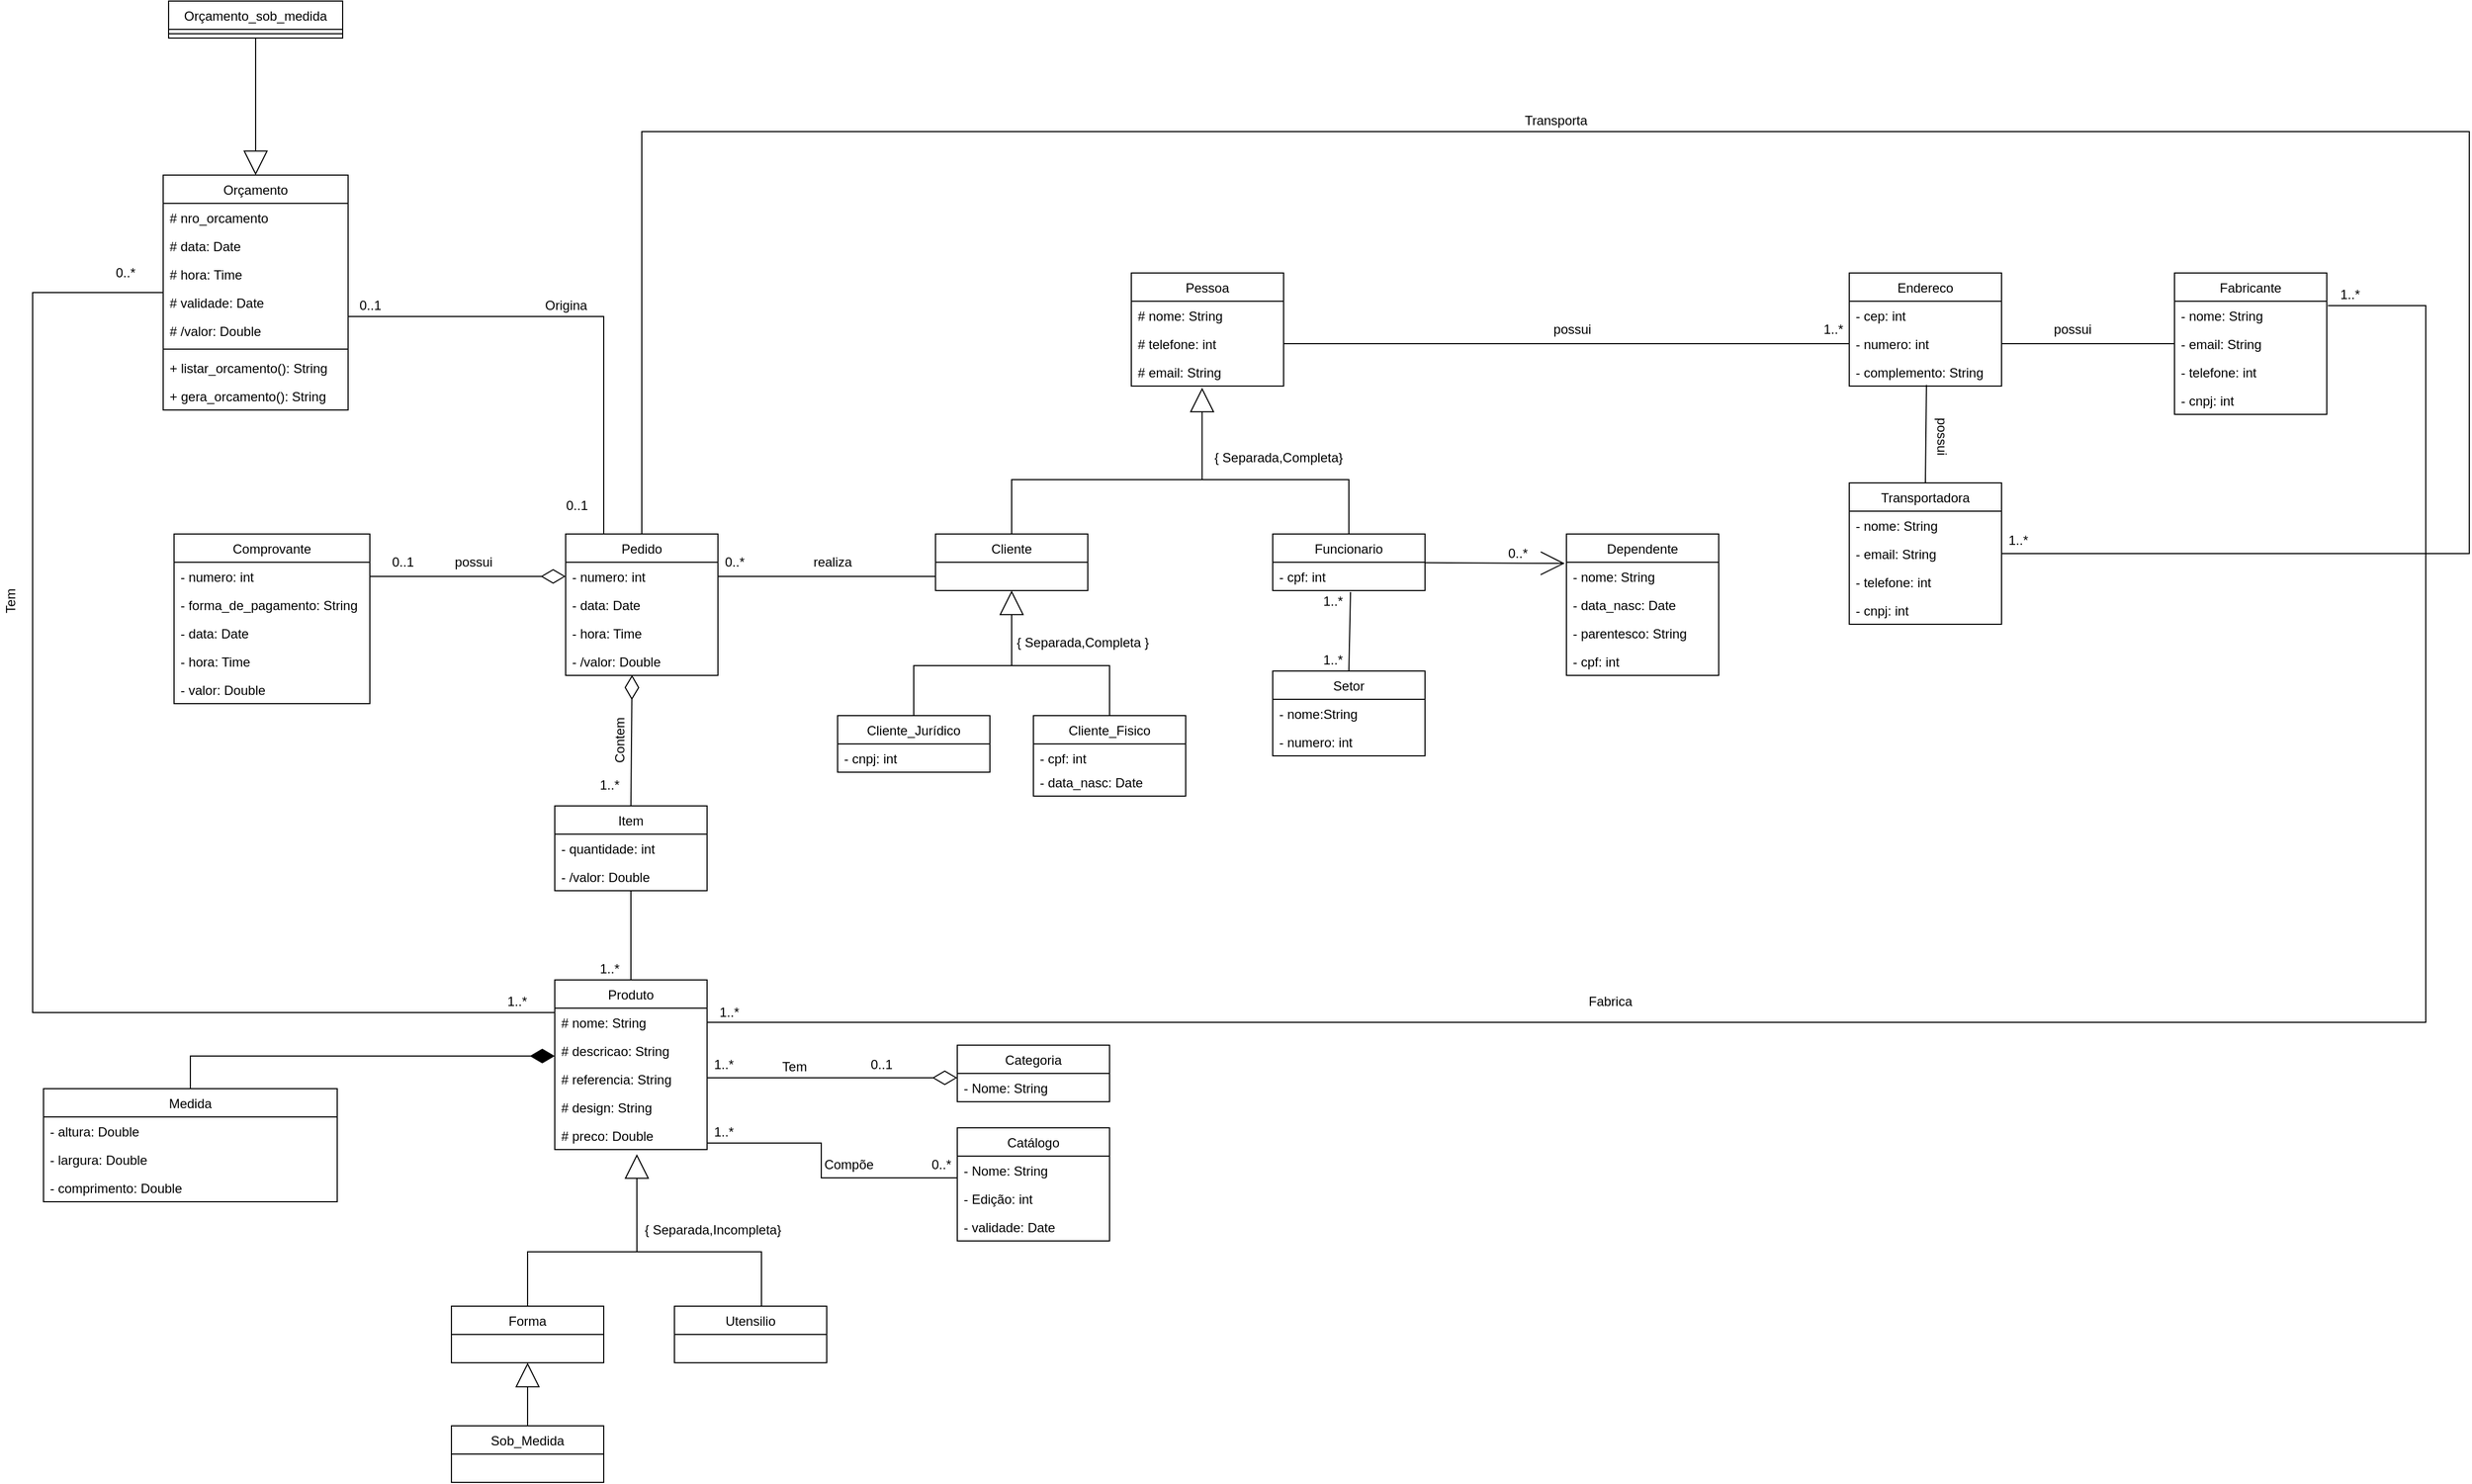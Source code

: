 <mxfile version="14.4.3" type="device"><diagram id="vjNdcDRrs8iUA92XwJxm" name="Page-1"><mxGraphModel dx="3591" dy="1659" grid="1" gridSize="10" guides="1" tooltips="1" connect="1" arrows="1" fold="1" page="1" pageScale="1" pageWidth="1169" pageHeight="827" math="0" shadow="0"><root><mxCell id="0"/><mxCell id="1" parent="0"/><mxCell id="HHTglmRW3sBnoEKuwmGA-5" value="Pessoa" style="swimlane;fontStyle=0;childLayout=stackLayout;horizontal=1;startSize=26;fillColor=none;horizontalStack=0;resizeParent=1;resizeParentMax=0;resizeLast=0;collapsible=1;marginBottom=0;" parent="1" vertex="1"><mxGeometry x="-270" y="200" width="140" height="104" as="geometry"/></mxCell><mxCell id="HHTglmRW3sBnoEKuwmGA-6" value="# nome: String" style="text;strokeColor=none;fillColor=none;align=left;verticalAlign=top;spacingLeft=4;spacingRight=4;overflow=hidden;rotatable=0;points=[[0,0.5],[1,0.5]];portConstraint=eastwest;" parent="HHTglmRW3sBnoEKuwmGA-5" vertex="1"><mxGeometry y="26" width="140" height="26" as="geometry"/></mxCell><mxCell id="HHTglmRW3sBnoEKuwmGA-44" value="# telefone: int" style="text;strokeColor=none;fillColor=none;align=left;verticalAlign=top;spacingLeft=4;spacingRight=4;overflow=hidden;rotatable=0;points=[[0,0.5],[1,0.5]];portConstraint=eastwest;" parent="HHTglmRW3sBnoEKuwmGA-5" vertex="1"><mxGeometry y="52" width="140" height="26" as="geometry"/></mxCell><mxCell id="HHTglmRW3sBnoEKuwmGA-60" value="# email: String" style="text;strokeColor=none;fillColor=none;align=left;verticalAlign=top;spacingLeft=4;spacingRight=4;overflow=hidden;rotatable=0;points=[[0,0.5],[1,0.5]];portConstraint=eastwest;" parent="HHTglmRW3sBnoEKuwmGA-5" vertex="1"><mxGeometry y="78" width="140" height="26" as="geometry"/></mxCell><mxCell id="HHTglmRW3sBnoEKuwmGA-109" style="edgeStyle=none;rounded=0;orthogonalLoop=1;jettySize=auto;html=1;exitX=0.5;exitY=0;exitDx=0;exitDy=0;entryX=0.507;entryY=0.962;entryDx=0;entryDy=0;entryPerimeter=0;endArrow=none;endFill=0;startArrow=none;startFill=0;" parent="1" source="HHTglmRW3sBnoEKuwmGA-9" target="HHTglmRW3sBnoEKuwmGA-102" edge="1"><mxGeometry relative="1" as="geometry"/></mxCell><mxCell id="HHTglmRW3sBnoEKuwmGA-9" value="Transportadora" style="swimlane;fontStyle=0;childLayout=stackLayout;horizontal=1;startSize=26;fillColor=none;horizontalStack=0;resizeParent=1;resizeParentMax=0;resizeLast=0;collapsible=1;marginBottom=0;" parent="1" vertex="1"><mxGeometry x="390" y="393" width="140" height="130" as="geometry"/></mxCell><mxCell id="HHTglmRW3sBnoEKuwmGA-10" value="- nome: String" style="text;strokeColor=none;fillColor=none;align=left;verticalAlign=top;spacingLeft=4;spacingRight=4;overflow=hidden;rotatable=0;points=[[0,0.5],[1,0.5]];portConstraint=eastwest;" parent="HHTglmRW3sBnoEKuwmGA-9" vertex="1"><mxGeometry y="26" width="140" height="26" as="geometry"/></mxCell><mxCell id="HHTglmRW3sBnoEKuwmGA-87" value="- email: String" style="text;strokeColor=none;fillColor=none;align=left;verticalAlign=top;spacingLeft=4;spacingRight=4;overflow=hidden;rotatable=0;points=[[0,0.5],[1,0.5]];portConstraint=eastwest;" parent="HHTglmRW3sBnoEKuwmGA-9" vertex="1"><mxGeometry y="52" width="140" height="26" as="geometry"/></mxCell><mxCell id="HHTglmRW3sBnoEKuwmGA-94" value="- telefone: int" style="text;strokeColor=none;fillColor=none;align=left;verticalAlign=top;spacingLeft=4;spacingRight=4;overflow=hidden;rotatable=0;points=[[0,0.5],[1,0.5]];portConstraint=eastwest;" parent="HHTglmRW3sBnoEKuwmGA-9" vertex="1"><mxGeometry y="78" width="140" height="26" as="geometry"/></mxCell><mxCell id="HHTglmRW3sBnoEKuwmGA-88" value="- cnpj: int" style="text;strokeColor=none;fillColor=none;align=left;verticalAlign=top;spacingLeft=4;spacingRight=4;overflow=hidden;rotatable=0;points=[[0,0.5],[1,0.5]];portConstraint=eastwest;" parent="HHTglmRW3sBnoEKuwmGA-9" vertex="1"><mxGeometry y="104" width="140" height="26" as="geometry"/></mxCell><mxCell id="HHTglmRW3sBnoEKuwmGA-48" value="Cliente_Fisico" style="swimlane;fontStyle=0;childLayout=stackLayout;horizontal=1;startSize=26;fillColor=none;horizontalStack=0;resizeParent=1;resizeParentMax=0;resizeLast=0;collapsible=1;marginBottom=0;" parent="1" vertex="1"><mxGeometry x="-360" y="607" width="140" height="74" as="geometry"/></mxCell><mxCell id="HHTglmRW3sBnoEKuwmGA-50" value="- cpf: int" style="text;strokeColor=none;fillColor=none;align=left;verticalAlign=top;spacingLeft=4;spacingRight=4;overflow=hidden;rotatable=0;points=[[0,0.5],[1,0.5]];portConstraint=eastwest;" parent="HHTglmRW3sBnoEKuwmGA-48" vertex="1"><mxGeometry y="26" width="140" height="22" as="geometry"/></mxCell><mxCell id="HHTglmRW3sBnoEKuwmGA-58" value="- data_nasc: Date" style="text;strokeColor=none;fillColor=none;align=left;verticalAlign=top;spacingLeft=4;spacingRight=4;overflow=hidden;rotatable=0;points=[[0,0.5],[1,0.5]];portConstraint=eastwest;" parent="HHTglmRW3sBnoEKuwmGA-48" vertex="1"><mxGeometry y="48" width="140" height="26" as="geometry"/></mxCell><mxCell id="HHTglmRW3sBnoEKuwmGA-118" style="edgeStyle=orthogonalEdgeStyle;rounded=0;orthogonalLoop=1;jettySize=auto;html=1;exitX=0.5;exitY=0;exitDx=0;exitDy=0;startArrow=none;startFill=0;startSize=20;endArrow=none;endFill=0;endSize=20;" parent="1" source="HHTglmRW3sBnoEKuwmGA-54" edge="1"><mxGeometry relative="1" as="geometry"><mxPoint x="-380" y="531" as="targetPoint"/><Array as="points"><mxPoint x="-470" y="561"/><mxPoint x="-380" y="561"/></Array></mxGeometry></mxCell><mxCell id="HHTglmRW3sBnoEKuwmGA-54" value="Cliente_Jurídico" style="swimlane;fontStyle=0;childLayout=stackLayout;horizontal=1;startSize=26;fillColor=none;horizontalStack=0;resizeParent=1;resizeParentMax=0;resizeLast=0;collapsible=1;marginBottom=0;" parent="1" vertex="1"><mxGeometry x="-540" y="607" width="140" height="52" as="geometry"/></mxCell><mxCell id="HHTglmRW3sBnoEKuwmGA-55" value="- cnpj: int" style="text;strokeColor=none;fillColor=none;align=left;verticalAlign=top;spacingLeft=4;spacingRight=4;overflow=hidden;rotatable=0;points=[[0,0.5],[1,0.5]];portConstraint=eastwest;" parent="HHTglmRW3sBnoEKuwmGA-54" vertex="1"><mxGeometry y="26" width="140" height="26" as="geometry"/></mxCell><mxCell id="HHTglmRW3sBnoEKuwmGA-112" style="edgeStyle=orthogonalEdgeStyle;rounded=0;orthogonalLoop=1;jettySize=auto;html=1;exitX=0.5;exitY=1;exitDx=0;exitDy=0;endArrow=none;endFill=0;startArrow=block;startFill=0;endSize=20;startSize=20;" parent="1" source="HHTglmRW3sBnoEKuwmGA-61" target="HHTglmRW3sBnoEKuwmGA-48" edge="1"><mxGeometry relative="1" as="geometry"><Array as="points"><mxPoint x="-380" y="561"/><mxPoint x="-290" y="561"/></Array></mxGeometry></mxCell><mxCell id="HHTglmRW3sBnoEKuwmGA-120" style="edgeStyle=orthogonalEdgeStyle;rounded=0;orthogonalLoop=1;jettySize=auto;html=1;exitX=0.5;exitY=0;exitDx=0;exitDy=0;startArrow=none;startFill=0;startSize=20;endArrow=none;endFill=0;endSize=20;" parent="1" source="HHTglmRW3sBnoEKuwmGA-61" edge="1"><mxGeometry relative="1" as="geometry"><mxPoint x="-100" y="390" as="targetPoint"/><Array as="points"><mxPoint x="-380" y="390"/></Array></mxGeometry></mxCell><mxCell id="HHTglmRW3sBnoEKuwmGA-61" value="Cliente" style="swimlane;fontStyle=0;childLayout=stackLayout;horizontal=1;startSize=26;fillColor=none;horizontalStack=0;resizeParent=1;resizeParentMax=0;resizeLast=0;collapsible=1;marginBottom=0;" parent="1" vertex="1"><mxGeometry x="-450" y="440" width="140" height="52" as="geometry"/></mxCell><mxCell id="HHTglmRW3sBnoEKuwmGA-115" style="edgeStyle=none;rounded=0;orthogonalLoop=1;jettySize=auto;html=1;exitX=0.5;exitY=0;exitDx=0;exitDy=0;entryX=0.511;entryY=1.051;entryDx=0;entryDy=0;entryPerimeter=0;endArrow=none;endFill=0;" parent="1" source="HHTglmRW3sBnoEKuwmGA-70" target="HHTglmRW3sBnoEKuwmGA-75" edge="1"><mxGeometry relative="1" as="geometry"/></mxCell><mxCell id="HHTglmRW3sBnoEKuwmGA-70" value="Setor" style="swimlane;fontStyle=0;childLayout=stackLayout;horizontal=1;startSize=26;fillColor=none;horizontalStack=0;resizeParent=1;resizeParentMax=0;resizeLast=0;collapsible=1;marginBottom=0;" parent="1" vertex="1"><mxGeometry x="-140" y="566" width="140" height="78" as="geometry"/></mxCell><mxCell id="HHTglmRW3sBnoEKuwmGA-71" value="- nome:String" style="text;strokeColor=none;fillColor=none;align=left;verticalAlign=top;spacingLeft=4;spacingRight=4;overflow=hidden;rotatable=0;points=[[0,0.5],[1,0.5]];portConstraint=eastwest;" parent="HHTglmRW3sBnoEKuwmGA-70" vertex="1"><mxGeometry y="26" width="140" height="26" as="geometry"/></mxCell><mxCell id="HHTglmRW3sBnoEKuwmGA-72" value="- numero: int" style="text;strokeColor=none;fillColor=none;align=left;verticalAlign=top;spacingLeft=4;spacingRight=4;overflow=hidden;rotatable=0;points=[[0,0.5],[1,0.5]];portConstraint=eastwest;" parent="HHTglmRW3sBnoEKuwmGA-70" vertex="1"><mxGeometry y="52" width="140" height="26" as="geometry"/></mxCell><mxCell id="HHTglmRW3sBnoEKuwmGA-116" style="edgeStyle=none;rounded=0;orthogonalLoop=1;jettySize=auto;html=1;entryX=-0.011;entryY=0.208;entryDx=0;entryDy=0;entryPerimeter=0;endArrow=open;endFill=0;endSize=20;" parent="1" source="HHTglmRW3sBnoEKuwmGA-74" target="HHTglmRW3sBnoEKuwmGA-77" edge="1"><mxGeometry relative="1" as="geometry"/></mxCell><mxCell id="HHTglmRW3sBnoEKuwmGA-119" style="edgeStyle=orthogonalEdgeStyle;rounded=0;orthogonalLoop=1;jettySize=auto;html=1;exitX=0.5;exitY=0;exitDx=0;exitDy=0;entryX=0.465;entryY=1.057;entryDx=0;entryDy=0;entryPerimeter=0;startArrow=none;startFill=0;startSize=20;endArrow=block;endFill=0;endSize=20;" parent="1" source="HHTglmRW3sBnoEKuwmGA-74" target="HHTglmRW3sBnoEKuwmGA-60" edge="1"><mxGeometry relative="1" as="geometry"><Array as="points"><mxPoint x="-70" y="390"/><mxPoint x="-205" y="390"/></Array></mxGeometry></mxCell><mxCell id="HHTglmRW3sBnoEKuwmGA-74" value="Funcionario" style="swimlane;fontStyle=0;childLayout=stackLayout;horizontal=1;startSize=26;fillColor=none;horizontalStack=0;resizeParent=1;resizeParentMax=0;resizeLast=0;collapsible=1;marginBottom=0;" parent="1" vertex="1"><mxGeometry x="-140" y="440" width="140" height="52" as="geometry"/></mxCell><mxCell id="HHTglmRW3sBnoEKuwmGA-75" value="- cpf: int" style="text;strokeColor=none;fillColor=none;align=left;verticalAlign=top;spacingLeft=4;spacingRight=4;overflow=hidden;rotatable=0;points=[[0,0.5],[1,0.5]];portConstraint=eastwest;" parent="HHTglmRW3sBnoEKuwmGA-74" vertex="1"><mxGeometry y="26" width="140" height="26" as="geometry"/></mxCell><mxCell id="HHTglmRW3sBnoEKuwmGA-77" value="Dependente" style="swimlane;fontStyle=0;childLayout=stackLayout;horizontal=1;startSize=26;fillColor=none;horizontalStack=0;resizeParent=1;resizeParentMax=0;resizeLast=0;collapsible=1;marginBottom=0;" parent="1" vertex="1"><mxGeometry x="130" y="440" width="140" height="130" as="geometry"/></mxCell><mxCell id="HHTglmRW3sBnoEKuwmGA-78" value="- nome: String" style="text;strokeColor=none;fillColor=none;align=left;verticalAlign=top;spacingLeft=4;spacingRight=4;overflow=hidden;rotatable=0;points=[[0,0.5],[1,0.5]];portConstraint=eastwest;" parent="HHTglmRW3sBnoEKuwmGA-77" vertex="1"><mxGeometry y="26" width="140" height="26" as="geometry"/></mxCell><mxCell id="HHTglmRW3sBnoEKuwmGA-81" value="- data_nasc: Date" style="text;strokeColor=none;fillColor=none;align=left;verticalAlign=top;spacingLeft=4;spacingRight=4;overflow=hidden;rotatable=0;points=[[0,0.5],[1,0.5]];portConstraint=eastwest;" parent="HHTglmRW3sBnoEKuwmGA-77" vertex="1"><mxGeometry y="52" width="140" height="26" as="geometry"/></mxCell><mxCell id="HHTglmRW3sBnoEKuwmGA-82" value="- parentesco: String" style="text;strokeColor=none;fillColor=none;align=left;verticalAlign=top;spacingLeft=4;spacingRight=4;overflow=hidden;rotatable=0;points=[[0,0.5],[1,0.5]];portConstraint=eastwest;" parent="HHTglmRW3sBnoEKuwmGA-77" vertex="1"><mxGeometry y="78" width="140" height="26" as="geometry"/></mxCell><mxCell id="HHTglmRW3sBnoEKuwmGA-79" value="- cpf: int" style="text;strokeColor=none;fillColor=none;align=left;verticalAlign=top;spacingLeft=4;spacingRight=4;overflow=hidden;rotatable=0;points=[[0,0.5],[1,0.5]];portConstraint=eastwest;" parent="HHTglmRW3sBnoEKuwmGA-77" vertex="1"><mxGeometry y="104" width="140" height="26" as="geometry"/></mxCell><mxCell id="HHTglmRW3sBnoEKuwmGA-89" value="Fabricante" style="swimlane;fontStyle=0;childLayout=stackLayout;horizontal=1;startSize=26;fillColor=none;horizontalStack=0;resizeParent=1;resizeParentMax=0;resizeLast=0;collapsible=1;marginBottom=0;" parent="1" vertex="1"><mxGeometry x="689" y="200" width="140" height="130" as="geometry"/></mxCell><mxCell id="HHTglmRW3sBnoEKuwmGA-90" value="- nome: String" style="text;strokeColor=none;fillColor=none;align=left;verticalAlign=top;spacingLeft=4;spacingRight=4;overflow=hidden;rotatable=0;points=[[0,0.5],[1,0.5]];portConstraint=eastwest;" parent="HHTglmRW3sBnoEKuwmGA-89" vertex="1"><mxGeometry y="26" width="140" height="26" as="geometry"/></mxCell><mxCell id="HHTglmRW3sBnoEKuwmGA-92" value="- email: String" style="text;strokeColor=none;fillColor=none;align=left;verticalAlign=top;spacingLeft=4;spacingRight=4;overflow=hidden;rotatable=0;points=[[0,0.5],[1,0.5]];portConstraint=eastwest;" parent="HHTglmRW3sBnoEKuwmGA-89" vertex="1"><mxGeometry y="52" width="140" height="26" as="geometry"/></mxCell><mxCell id="HHTglmRW3sBnoEKuwmGA-93" value="- telefone: int" style="text;strokeColor=none;fillColor=none;align=left;verticalAlign=top;spacingLeft=4;spacingRight=4;overflow=hidden;rotatable=0;points=[[0,0.5],[1,0.5]];portConstraint=eastwest;" parent="HHTglmRW3sBnoEKuwmGA-89" vertex="1"><mxGeometry y="78" width="140" height="26" as="geometry"/></mxCell><mxCell id="HHTglmRW3sBnoEKuwmGA-95" value="- cnpj: int" style="text;strokeColor=none;fillColor=none;align=left;verticalAlign=top;spacingLeft=4;spacingRight=4;overflow=hidden;rotatable=0;points=[[0,0.5],[1,0.5]];portConstraint=eastwest;" parent="HHTglmRW3sBnoEKuwmGA-89" vertex="1"><mxGeometry y="104" width="140" height="26" as="geometry"/></mxCell><mxCell id="HHTglmRW3sBnoEKuwmGA-96" value="Endereco" style="swimlane;fontStyle=0;childLayout=stackLayout;horizontal=1;startSize=26;fillColor=none;horizontalStack=0;resizeParent=1;resizeParentMax=0;resizeLast=0;collapsible=1;marginBottom=0;" parent="1" vertex="1"><mxGeometry x="390" y="200" width="140" height="104" as="geometry"/></mxCell><mxCell id="HHTglmRW3sBnoEKuwmGA-103" value="- cep: int" style="text;strokeColor=none;fillColor=none;align=left;verticalAlign=top;spacingLeft=4;spacingRight=4;overflow=hidden;rotatable=0;points=[[0,0.5],[1,0.5]];portConstraint=eastwest;" parent="HHTglmRW3sBnoEKuwmGA-96" vertex="1"><mxGeometry y="26" width="140" height="26" as="geometry"/></mxCell><mxCell id="HHTglmRW3sBnoEKuwmGA-100" value="- numero: int" style="text;strokeColor=none;fillColor=none;align=left;verticalAlign=top;spacingLeft=4;spacingRight=4;overflow=hidden;rotatable=0;points=[[0,0.5],[1,0.5]];portConstraint=eastwest;" parent="HHTglmRW3sBnoEKuwmGA-96" vertex="1"><mxGeometry y="52" width="140" height="26" as="geometry"/></mxCell><mxCell id="HHTglmRW3sBnoEKuwmGA-102" value="- complemento: String" style="text;strokeColor=none;fillColor=none;align=left;verticalAlign=top;spacingLeft=4;spacingRight=4;overflow=hidden;rotatable=0;points=[[0,0.5],[1,0.5]];portConstraint=eastwest;" parent="HHTglmRW3sBnoEKuwmGA-96" vertex="1"><mxGeometry y="78" width="140" height="26" as="geometry"/></mxCell><mxCell id="HHTglmRW3sBnoEKuwmGA-104" style="rounded=0;orthogonalLoop=1;jettySize=auto;html=1;exitX=1;exitY=0.5;exitDx=0;exitDy=0;entryX=0;entryY=0.5;entryDx=0;entryDy=0;endArrow=none;endFill=0;startSize=8;endSize=8;" parent="1" source="HHTglmRW3sBnoEKuwmGA-44" target="HHTglmRW3sBnoEKuwmGA-100" edge="1"><mxGeometry relative="1" as="geometry"/></mxCell><mxCell id="HHTglmRW3sBnoEKuwmGA-108" style="edgeStyle=none;rounded=0;orthogonalLoop=1;jettySize=auto;html=1;exitX=1;exitY=0.5;exitDx=0;exitDy=0;entryX=0;entryY=0.5;entryDx=0;entryDy=0;endArrow=none;endFill=0;startArrow=none;startFill=0;" parent="1" source="HHTglmRW3sBnoEKuwmGA-100" target="HHTglmRW3sBnoEKuwmGA-92" edge="1"><mxGeometry relative="1" as="geometry"/></mxCell><mxCell id="HHTglmRW3sBnoEKuwmGA-133" style="edgeStyle=none;rounded=0;orthogonalLoop=1;jettySize=auto;html=1;exitX=0.5;exitY=0;exitDx=0;exitDy=0;entryX=0.436;entryY=0.987;entryDx=0;entryDy=0;entryPerimeter=0;startArrow=none;startFill=0;startSize=20;endArrow=diamondThin;endFill=0;endSize=20;" parent="1" source="HHTglmRW3sBnoEKuwmGA-134" target="HHTglmRW3sBnoEKuwmGA-130" edge="1"><mxGeometry relative="1" as="geometry"/></mxCell><mxCell id="HHTglmRW3sBnoEKuwmGA-137" style="edgeStyle=none;rounded=0;orthogonalLoop=1;jettySize=auto;html=1;exitX=0.5;exitY=0;exitDx=0;exitDy=0;startArrow=none;startFill=0;startSize=20;endArrow=none;endFill=0;endSize=20;" parent="1" source="HHTglmRW3sBnoEKuwmGA-121" target="HHTglmRW3sBnoEKuwmGA-134" edge="1"><mxGeometry relative="1" as="geometry"><mxPoint x="-729.02" y="751.146" as="targetPoint"/></mxGeometry></mxCell><mxCell id="10It3-7q_5KcNdwSIjPK-23" style="edgeStyle=orthogonalEdgeStyle;rounded=0;orthogonalLoop=1;jettySize=auto;html=1;startSize=20;endArrow=diamondThin;endFill=0;endSize=20;" edge="1" parent="1" source="HHTglmRW3sBnoEKuwmGA-121" target="10It3-7q_5KcNdwSIjPK-18"><mxGeometry relative="1" as="geometry"><Array as="points"><mxPoint x="-590" y="940"/><mxPoint x="-590" y="940"/></Array></mxGeometry></mxCell><mxCell id="10It3-7q_5KcNdwSIjPK-26" style="edgeStyle=orthogonalEdgeStyle;rounded=0;orthogonalLoop=1;jettySize=auto;html=1;startSize=20;endArrow=none;endFill=0;endSize=20;" edge="1" parent="1" source="HHTglmRW3sBnoEKuwmGA-121" target="10It3-7q_5KcNdwSIjPK-24"><mxGeometry relative="1" as="geometry"><Array as="points"><mxPoint x="-555" y="1000"/><mxPoint x="-555" y="1032"/></Array></mxGeometry></mxCell><mxCell id="HHTglmRW3sBnoEKuwmGA-121" value="Produto" style="swimlane;fontStyle=0;childLayout=stackLayout;horizontal=1;startSize=26;fillColor=none;horizontalStack=0;resizeParent=1;resizeParentMax=0;resizeLast=0;collapsible=1;marginBottom=0;" parent="1" vertex="1"><mxGeometry x="-800" y="850" width="140" height="156" as="geometry"/></mxCell><mxCell id="HHTglmRW3sBnoEKuwmGA-165" value="# nome: String" style="text;strokeColor=none;fillColor=none;align=left;verticalAlign=top;spacingLeft=4;spacingRight=4;overflow=hidden;rotatable=0;points=[[0,0.5],[1,0.5]];portConstraint=eastwest;" parent="HHTglmRW3sBnoEKuwmGA-121" vertex="1"><mxGeometry y="26" width="140" height="26" as="geometry"/></mxCell><mxCell id="HHTglmRW3sBnoEKuwmGA-122" value="# descricao: String" style="text;strokeColor=none;fillColor=none;align=left;verticalAlign=top;spacingLeft=4;spacingRight=4;overflow=hidden;rotatable=0;points=[[0,0.5],[1,0.5]];portConstraint=eastwest;" parent="HHTglmRW3sBnoEKuwmGA-121" vertex="1"><mxGeometry y="52" width="140" height="26" as="geometry"/></mxCell><mxCell id="HHTglmRW3sBnoEKuwmGA-123" value="# referencia: String" style="text;strokeColor=none;fillColor=none;align=left;verticalAlign=top;spacingLeft=4;spacingRight=4;overflow=hidden;rotatable=0;points=[[0,0.5],[1,0.5]];portConstraint=eastwest;" parent="HHTglmRW3sBnoEKuwmGA-121" vertex="1"><mxGeometry y="78" width="140" height="26" as="geometry"/></mxCell><mxCell id="HHTglmRW3sBnoEKuwmGA-124" value="# design: String" style="text;strokeColor=none;fillColor=none;align=left;verticalAlign=top;spacingLeft=4;spacingRight=4;overflow=hidden;rotatable=0;points=[[0,0.5],[1,0.5]];portConstraint=eastwest;" parent="HHTglmRW3sBnoEKuwmGA-121" vertex="1"><mxGeometry y="104" width="140" height="26" as="geometry"/></mxCell><mxCell id="HHTglmRW3sBnoEKuwmGA-125" value="# preco: Double" style="text;strokeColor=none;fillColor=none;align=left;verticalAlign=top;spacingLeft=4;spacingRight=4;overflow=hidden;rotatable=0;points=[[0,0.5],[1,0.5]];portConstraint=eastwest;" parent="HHTglmRW3sBnoEKuwmGA-121" vertex="1"><mxGeometry y="130" width="140" height="26" as="geometry"/></mxCell><mxCell id="HHTglmRW3sBnoEKuwmGA-132" style="rounded=0;orthogonalLoop=1;jettySize=auto;html=1;exitX=1;exitY=0.5;exitDx=0;exitDy=0;entryX=0;entryY=0.75;entryDx=0;entryDy=0;startArrow=none;startFill=0;startSize=8;endArrow=none;endFill=0;endSize=8;" parent="1" source="HHTglmRW3sBnoEKuwmGA-127" target="HHTglmRW3sBnoEKuwmGA-61" edge="1"><mxGeometry relative="1" as="geometry"/></mxCell><mxCell id="HHTglmRW3sBnoEKuwmGA-178" style="edgeStyle=orthogonalEdgeStyle;rounded=0;orthogonalLoop=1;jettySize=auto;html=1;exitX=0.5;exitY=0;exitDx=0;exitDy=0;startArrow=none;startFill=0;startSize=8;endArrow=none;endFill=0;endSize=8;" parent="1" source="HHTglmRW3sBnoEKuwmGA-126" target="HHTglmRW3sBnoEKuwmGA-9" edge="1"><mxGeometry relative="1" as="geometry"><mxPoint x="50" as="targetPoint"/><Array as="points"><mxPoint x="-720" y="70"/><mxPoint x="960" y="70"/><mxPoint x="960" y="458"/></Array></mxGeometry></mxCell><mxCell id="HHTglmRW3sBnoEKuwmGA-126" value="Pedido" style="swimlane;fontStyle=0;childLayout=stackLayout;horizontal=1;startSize=26;fillColor=none;horizontalStack=0;resizeParent=1;resizeParentMax=0;resizeLast=0;collapsible=1;marginBottom=0;" parent="1" vertex="1"><mxGeometry x="-790" y="440" width="140" height="130" as="geometry"/></mxCell><mxCell id="HHTglmRW3sBnoEKuwmGA-127" value="- numero: int" style="text;strokeColor=none;fillColor=none;align=left;verticalAlign=top;spacingLeft=4;spacingRight=4;overflow=hidden;rotatable=0;points=[[0,0.5],[1,0.5]];portConstraint=eastwest;" parent="HHTglmRW3sBnoEKuwmGA-126" vertex="1"><mxGeometry y="26" width="140" height="26" as="geometry"/></mxCell><mxCell id="HHTglmRW3sBnoEKuwmGA-128" value="- data: Date" style="text;strokeColor=none;fillColor=none;align=left;verticalAlign=top;spacingLeft=4;spacingRight=4;overflow=hidden;rotatable=0;points=[[0,0.5],[1,0.5]];portConstraint=eastwest;" parent="HHTglmRW3sBnoEKuwmGA-126" vertex="1"><mxGeometry y="52" width="140" height="26" as="geometry"/></mxCell><mxCell id="HHTglmRW3sBnoEKuwmGA-129" value="- hora: Time" style="text;strokeColor=none;fillColor=none;align=left;verticalAlign=top;spacingLeft=4;spacingRight=4;overflow=hidden;rotatable=0;points=[[0,0.5],[1,0.5]];portConstraint=eastwest;" parent="HHTglmRW3sBnoEKuwmGA-126" vertex="1"><mxGeometry y="78" width="140" height="26" as="geometry"/></mxCell><mxCell id="HHTglmRW3sBnoEKuwmGA-130" value="- /valor: Double" style="text;strokeColor=none;fillColor=none;align=left;verticalAlign=top;spacingLeft=4;spacingRight=4;overflow=hidden;rotatable=0;points=[[0,0.5],[1,0.5]];portConstraint=eastwest;" parent="HHTglmRW3sBnoEKuwmGA-126" vertex="1"><mxGeometry y="104" width="140" height="26" as="geometry"/></mxCell><mxCell id="HHTglmRW3sBnoEKuwmGA-134" value="Item" style="swimlane;fontStyle=0;childLayout=stackLayout;horizontal=1;startSize=26;fillColor=none;horizontalStack=0;resizeParent=1;resizeParentMax=0;resizeLast=0;collapsible=1;marginBottom=0;" parent="1" vertex="1"><mxGeometry x="-800" y="690" width="140" height="78" as="geometry"/></mxCell><mxCell id="HHTglmRW3sBnoEKuwmGA-138" value="- quantidade: int" style="text;strokeColor=none;fillColor=none;align=left;verticalAlign=top;spacingLeft=4;spacingRight=4;overflow=hidden;rotatable=0;points=[[0,0.5],[1,0.5]];portConstraint=eastwest;" parent="HHTglmRW3sBnoEKuwmGA-134" vertex="1"><mxGeometry y="26" width="140" height="26" as="geometry"/></mxCell><mxCell id="HHTglmRW3sBnoEKuwmGA-135" value="- /valor: Double" style="text;strokeColor=none;fillColor=none;align=left;verticalAlign=top;spacingLeft=4;spacingRight=4;overflow=hidden;rotatable=0;points=[[0,0.5],[1,0.5]];portConstraint=eastwest;" parent="HHTglmRW3sBnoEKuwmGA-134" vertex="1"><mxGeometry y="52" width="140" height="26" as="geometry"/></mxCell><mxCell id="HHTglmRW3sBnoEKuwmGA-140" value="Sob_Medida" style="swimlane;fontStyle=0;childLayout=stackLayout;horizontal=1;startSize=26;fillColor=none;horizontalStack=0;resizeParent=1;resizeParentMax=0;resizeLast=0;collapsible=1;marginBottom=0;" parent="1" vertex="1"><mxGeometry x="-895" y="1260" width="140" height="52" as="geometry"/></mxCell><mxCell id="HHTglmRW3sBnoEKuwmGA-168" style="edgeStyle=orthogonalEdgeStyle;rounded=0;orthogonalLoop=1;jettySize=auto;html=1;exitX=0.5;exitY=1;exitDx=0;exitDy=0;entryX=0.5;entryY=0;entryDx=0;entryDy=0;startArrow=block;startFill=0;startSize=20;endArrow=none;endFill=0;endSize=20;" parent="1" source="HHTglmRW3sBnoEKuwmGA-145" target="HHTglmRW3sBnoEKuwmGA-140" edge="1"><mxGeometry relative="1" as="geometry"/></mxCell><mxCell id="SKpn5kR-cwuzyfjxGXdy-1" style="edgeStyle=orthogonalEdgeStyle;rounded=0;orthogonalLoop=1;jettySize=auto;html=1;startArrow=none;startFill=0;endArrow=none;endFill=0;" parent="1" source="HHTglmRW3sBnoEKuwmGA-145" edge="1"><mxGeometry relative="1" as="geometry"><mxPoint x="-680" y="1100" as="targetPoint"/><Array as="points"><mxPoint x="-825" y="1100"/><mxPoint x="-720" y="1100"/></Array></mxGeometry></mxCell><mxCell id="HHTglmRW3sBnoEKuwmGA-145" value="Forma" style="swimlane;fontStyle=0;childLayout=stackLayout;horizontal=1;startSize=26;fillColor=none;horizontalStack=0;resizeParent=1;resizeParentMax=0;resizeLast=0;collapsible=1;marginBottom=0;" parent="1" vertex="1"><mxGeometry x="-895" y="1150" width="140" height="52" as="geometry"/></mxCell><mxCell id="HHTglmRW3sBnoEKuwmGA-155" style="edgeStyle=orthogonalEdgeStyle;rounded=0;orthogonalLoop=1;jettySize=auto;html=1;exitX=0.5;exitY=0;exitDx=0;exitDy=0;entryX=0.539;entryY=1.165;entryDx=0;entryDy=0;entryPerimeter=0;startArrow=none;startFill=0;startSize=20;endArrow=block;endFill=0;endSize=20;" parent="1" source="HHTglmRW3sBnoEKuwmGA-150" target="HHTglmRW3sBnoEKuwmGA-125" edge="1"><mxGeometry relative="1" as="geometry"><Array as="points"><mxPoint x="-610" y="1150"/><mxPoint x="-610" y="1100"/><mxPoint x="-724" y="1100"/></Array></mxGeometry></mxCell><mxCell id="HHTglmRW3sBnoEKuwmGA-150" value="Utensilio" style="swimlane;fontStyle=0;childLayout=stackLayout;horizontal=1;startSize=26;fillColor=none;horizontalStack=0;resizeParent=1;resizeParentMax=0;resizeLast=0;collapsible=1;marginBottom=0;" parent="1" vertex="1"><mxGeometry x="-690" y="1150" width="140" height="52" as="geometry"/></mxCell><mxCell id="HHTglmRW3sBnoEKuwmGA-169" value="Comprovante" style="swimlane;fontStyle=0;childLayout=stackLayout;horizontal=1;startSize=26;fillColor=none;horizontalStack=0;resizeParent=1;resizeParentMax=0;resizeLast=0;collapsible=1;marginBottom=0;" parent="1" vertex="1"><mxGeometry x="-1150" y="440" width="180" height="156" as="geometry"/></mxCell><mxCell id="HHTglmRW3sBnoEKuwmGA-174" value="- numero: int" style="text;strokeColor=none;fillColor=none;align=left;verticalAlign=top;spacingLeft=4;spacingRight=4;overflow=hidden;rotatable=0;points=[[0,0.5],[1,0.5]];portConstraint=eastwest;" parent="HHTglmRW3sBnoEKuwmGA-169" vertex="1"><mxGeometry y="26" width="180" height="26" as="geometry"/></mxCell><mxCell id="HHTglmRW3sBnoEKuwmGA-170" value="- forma_de_pagamento: String" style="text;strokeColor=none;fillColor=none;align=left;verticalAlign=top;spacingLeft=4;spacingRight=4;overflow=hidden;rotatable=0;points=[[0,0.5],[1,0.5]];portConstraint=eastwest;" parent="HHTglmRW3sBnoEKuwmGA-169" vertex="1"><mxGeometry y="52" width="180" height="26" as="geometry"/></mxCell><mxCell id="HHTglmRW3sBnoEKuwmGA-171" value="- data: Date" style="text;strokeColor=none;fillColor=none;align=left;verticalAlign=top;spacingLeft=4;spacingRight=4;overflow=hidden;rotatable=0;points=[[0,0.5],[1,0.5]];portConstraint=eastwest;" parent="HHTglmRW3sBnoEKuwmGA-169" vertex="1"><mxGeometry y="78" width="180" height="26" as="geometry"/></mxCell><mxCell id="HHTglmRW3sBnoEKuwmGA-172" value="- hora: Time" style="text;strokeColor=none;fillColor=none;align=left;verticalAlign=top;spacingLeft=4;spacingRight=4;overflow=hidden;rotatable=0;points=[[0,0.5],[1,0.5]];portConstraint=eastwest;" parent="HHTglmRW3sBnoEKuwmGA-169" vertex="1"><mxGeometry y="104" width="180" height="26" as="geometry"/></mxCell><mxCell id="HHTglmRW3sBnoEKuwmGA-173" value="- valor: Double" style="text;strokeColor=none;fillColor=none;align=left;verticalAlign=top;spacingLeft=4;spacingRight=4;overflow=hidden;rotatable=0;points=[[0,0.5],[1,0.5]];portConstraint=eastwest;" parent="HHTglmRW3sBnoEKuwmGA-169" vertex="1"><mxGeometry y="130" width="180" height="26" as="geometry"/></mxCell><mxCell id="HHTglmRW3sBnoEKuwmGA-175" style="edgeStyle=orthogonalEdgeStyle;rounded=0;orthogonalLoop=1;jettySize=auto;html=1;exitX=0;exitY=0.5;exitDx=0;exitDy=0;entryX=1;entryY=0.5;entryDx=0;entryDy=0;startArrow=diamondThin;startFill=0;startSize=20;endArrow=none;endFill=0;endSize=20;" parent="1" source="HHTglmRW3sBnoEKuwmGA-127" target="HHTglmRW3sBnoEKuwmGA-174" edge="1"><mxGeometry relative="1" as="geometry"/></mxCell><mxCell id="HHTglmRW3sBnoEKuwmGA-180" style="edgeStyle=orthogonalEdgeStyle;rounded=0;orthogonalLoop=1;jettySize=auto;html=1;exitX=1;exitY=0.5;exitDx=0;exitDy=0;startArrow=none;startFill=0;startSize=8;endArrow=none;endFill=0;endSize=8;" parent="1" source="HHTglmRW3sBnoEKuwmGA-165" edge="1"><mxGeometry relative="1" as="geometry"><mxPoint x="830" y="230" as="targetPoint"/><Array as="points"><mxPoint x="920" y="889"/><mxPoint x="920" y="230"/></Array></mxGeometry></mxCell><mxCell id="HHTglmRW3sBnoEKuwmGA-181" value="1..*" style="text;html=1;align=center;verticalAlign=middle;resizable=0;points=[];autosize=1;" parent="1" vertex="1"><mxGeometry x="360" y="242" width="30" height="20" as="geometry"/></mxCell><mxCell id="HHTglmRW3sBnoEKuwmGA-184" value="0..*" style="text;html=1;align=center;verticalAlign=middle;resizable=0;points=[];autosize=1;" parent="1" vertex="1"><mxGeometry x="70" y="448" width="30" height="20" as="geometry"/></mxCell><mxCell id="HHTglmRW3sBnoEKuwmGA-186" value="1..*" style="text;html=1;align=center;verticalAlign=middle;resizable=0;points=[];autosize=1;" parent="1" vertex="1"><mxGeometry x="-100" y="546" width="30" height="20" as="geometry"/></mxCell><mxCell id="HHTglmRW3sBnoEKuwmGA-187" value="1..*" style="text;html=1;align=center;verticalAlign=middle;resizable=0;points=[];autosize=1;" parent="1" vertex="1"><mxGeometry x="-100" y="492" width="30" height="20" as="geometry"/></mxCell><mxCell id="HHTglmRW3sBnoEKuwmGA-188" value="0..*" style="text;html=1;align=center;verticalAlign=middle;resizable=0;points=[];autosize=1;" parent="1" vertex="1"><mxGeometry x="-650" y="456" width="30" height="20" as="geometry"/></mxCell><mxCell id="HHTglmRW3sBnoEKuwmGA-190" value="0..1" style="text;html=1;align=center;verticalAlign=middle;resizable=0;points=[];autosize=1;" parent="1" vertex="1"><mxGeometry x="-960" y="456" width="40" height="20" as="geometry"/></mxCell><mxCell id="HHTglmRW3sBnoEKuwmGA-191" value="1..*" style="text;html=1;align=center;verticalAlign=middle;resizable=0;points=[];autosize=1;" parent="1" vertex="1"><mxGeometry x="-765" y="661" width="30" height="20" as="geometry"/></mxCell><mxCell id="HHTglmRW3sBnoEKuwmGA-194" value="1..*" style="text;html=1;align=center;verticalAlign=middle;resizable=0;points=[];autosize=1;" parent="1" vertex="1"><mxGeometry x="-765" y="830" width="30" height="20" as="geometry"/></mxCell><mxCell id="HHTglmRW3sBnoEKuwmGA-195" value="1..*" style="text;html=1;align=center;verticalAlign=middle;resizable=0;points=[];autosize=1;" parent="1" vertex="1"><mxGeometry x="-655" y="870" width="30" height="20" as="geometry"/></mxCell><mxCell id="HHTglmRW3sBnoEKuwmGA-196" value="1..*" style="text;html=1;align=center;verticalAlign=middle;resizable=0;points=[];autosize=1;" parent="1" vertex="1"><mxGeometry x="835" y="210" width="30" height="20" as="geometry"/></mxCell><mxCell id="HHTglmRW3sBnoEKuwmGA-198" value="1..*" style="text;html=1;align=center;verticalAlign=middle;resizable=0;points=[];autosize=1;" parent="1" vertex="1"><mxGeometry x="530" y="436" width="30" height="20" as="geometry"/></mxCell><mxCell id="HHTglmRW3sBnoEKuwmGA-200" value="possui" style="text;html=1;align=center;verticalAlign=middle;resizable=0;points=[];autosize=1;" parent="1" vertex="1"><mxGeometry x="110" y="242" width="50" height="20" as="geometry"/></mxCell><mxCell id="HHTglmRW3sBnoEKuwmGA-203" value="possui" style="text;html=1;align=center;verticalAlign=middle;resizable=0;points=[];autosize=1;rotation=90;" parent="1" vertex="1"><mxGeometry x="450" y="340" width="50" height="20" as="geometry"/></mxCell><mxCell id="HHTglmRW3sBnoEKuwmGA-204" value="possui" style="text;html=1;align=center;verticalAlign=middle;resizable=0;points=[];autosize=1;rotation=0;" parent="1" vertex="1"><mxGeometry x="570" y="242" width="50" height="20" as="geometry"/></mxCell><mxCell id="HHTglmRW3sBnoEKuwmGA-205" value="Transporta" style="text;html=1;align=center;verticalAlign=middle;resizable=0;points=[];autosize=1;" parent="1" vertex="1"><mxGeometry x="85" y="50" width="70" height="20" as="geometry"/></mxCell><mxCell id="HHTglmRW3sBnoEKuwmGA-206" value="Fabrica" style="text;html=1;align=center;verticalAlign=middle;resizable=0;points=[];autosize=1;" parent="1" vertex="1"><mxGeometry x="140" y="860" width="60" height="20" as="geometry"/></mxCell><mxCell id="HHTglmRW3sBnoEKuwmGA-209" value="realiza" style="text;html=1;align=center;verticalAlign=middle;resizable=0;points=[];autosize=1;" parent="1" vertex="1"><mxGeometry x="-570" y="456" width="50" height="20" as="geometry"/></mxCell><mxCell id="HHTglmRW3sBnoEKuwmGA-210" value="possui" style="text;html=1;align=center;verticalAlign=middle;resizable=0;points=[];autosize=1;" parent="1" vertex="1"><mxGeometry x="-900" y="456" width="50" height="20" as="geometry"/></mxCell><mxCell id="SKpn5kR-cwuzyfjxGXdy-2" value="Contem" style="text;html=1;align=center;verticalAlign=middle;resizable=0;points=[];autosize=1;rotation=-90;" parent="1" vertex="1"><mxGeometry x="-770" y="620" width="60" height="20" as="geometry"/></mxCell><mxCell id="SKpn5kR-cwuzyfjxGXdy-3" value="{ Separada,Completa }" style="text;html=1;align=center;verticalAlign=middle;resizable=0;points=[];autosize=1;" parent="1" vertex="1"><mxGeometry x="-385" y="530" width="140" height="20" as="geometry"/></mxCell><mxCell id="SKpn5kR-cwuzyfjxGXdy-4" value="{ Separada,Completa}" style="text;html=1;align=center;verticalAlign=middle;resizable=0;points=[];autosize=1;" parent="1" vertex="1"><mxGeometry x="-200" y="360" width="130" height="20" as="geometry"/></mxCell><mxCell id="SKpn5kR-cwuzyfjxGXdy-5" value="{ Separada,Incompleta}" style="text;html=1;align=center;verticalAlign=middle;resizable=0;points=[];autosize=1;" parent="1" vertex="1"><mxGeometry x="-725" y="1070" width="140" height="20" as="geometry"/></mxCell><mxCell id="10It3-7q_5KcNdwSIjPK-17" style="edgeStyle=orthogonalEdgeStyle;rounded=0;orthogonalLoop=1;jettySize=auto;html=1;startSize=20;endSize=20;endArrow=diamondThin;endFill=1;" edge="1" parent="1" source="10It3-7q_5KcNdwSIjPK-8" target="HHTglmRW3sBnoEKuwmGA-121"><mxGeometry relative="1" as="geometry"><Array as="points"><mxPoint x="-850" y="920"/><mxPoint x="-850" y="920"/></Array></mxGeometry></mxCell><mxCell id="10It3-7q_5KcNdwSIjPK-8" value="Medida" style="swimlane;fontStyle=0;childLayout=stackLayout;horizontal=1;startSize=26;fillColor=none;horizontalStack=0;resizeParent=1;resizeParentMax=0;resizeLast=0;collapsible=1;marginBottom=0;" vertex="1" parent="1"><mxGeometry x="-1270" y="950" width="270" height="104" as="geometry"/></mxCell><mxCell id="10It3-7q_5KcNdwSIjPK-9" value="- altura: Double" style="text;strokeColor=none;fillColor=none;align=left;verticalAlign=top;spacingLeft=4;spacingRight=4;overflow=hidden;rotatable=0;points=[[0,0.5],[1,0.5]];portConstraint=eastwest;" vertex="1" parent="10It3-7q_5KcNdwSIjPK-8"><mxGeometry y="26" width="270" height="26" as="geometry"/></mxCell><mxCell id="10It3-7q_5KcNdwSIjPK-10" value="- largura: Double" style="text;strokeColor=none;fillColor=none;align=left;verticalAlign=top;spacingLeft=4;spacingRight=4;overflow=hidden;rotatable=0;points=[[0,0.5],[1,0.5]];portConstraint=eastwest;" vertex="1" parent="10It3-7q_5KcNdwSIjPK-8"><mxGeometry y="52" width="270" height="26" as="geometry"/></mxCell><mxCell id="10It3-7q_5KcNdwSIjPK-11" value="- comprimento: Double" style="text;strokeColor=none;fillColor=none;align=left;verticalAlign=top;spacingLeft=4;spacingRight=4;overflow=hidden;rotatable=0;points=[[0,0.5],[1,0.5]];portConstraint=eastwest;" vertex="1" parent="10It3-7q_5KcNdwSIjPK-8"><mxGeometry y="78" width="270" height="26" as="geometry"/></mxCell><mxCell id="10It3-7q_5KcNdwSIjPK-18" value="Categoria" style="swimlane;fontStyle=0;childLayout=stackLayout;horizontal=1;startSize=26;fillColor=none;horizontalStack=0;resizeParent=1;resizeParentMax=0;resizeLast=0;collapsible=1;marginBottom=0;" vertex="1" parent="1"><mxGeometry x="-430" y="910" width="140" height="52" as="geometry"/></mxCell><mxCell id="10It3-7q_5KcNdwSIjPK-19" value="- Nome: String " style="text;strokeColor=none;fillColor=none;align=left;verticalAlign=top;spacingLeft=4;spacingRight=4;overflow=hidden;rotatable=0;points=[[0,0.5],[1,0.5]];portConstraint=eastwest;" vertex="1" parent="10It3-7q_5KcNdwSIjPK-18"><mxGeometry y="26" width="140" height="26" as="geometry"/></mxCell><mxCell id="10It3-7q_5KcNdwSIjPK-24" value="Catálogo" style="swimlane;fontStyle=0;childLayout=stackLayout;horizontal=1;startSize=26;fillColor=none;horizontalStack=0;resizeParent=1;resizeParentMax=0;resizeLast=0;collapsible=1;marginBottom=0;" vertex="1" parent="1"><mxGeometry x="-430" y="986" width="140" height="104" as="geometry"/></mxCell><mxCell id="10It3-7q_5KcNdwSIjPK-25" value="- Nome: String " style="text;strokeColor=none;fillColor=none;align=left;verticalAlign=top;spacingLeft=4;spacingRight=4;overflow=hidden;rotatable=0;points=[[0,0.5],[1,0.5]];portConstraint=eastwest;" vertex="1" parent="10It3-7q_5KcNdwSIjPK-24"><mxGeometry y="26" width="140" height="26" as="geometry"/></mxCell><mxCell id="10It3-7q_5KcNdwSIjPK-27" value="- Edição: int" style="text;strokeColor=none;fillColor=none;align=left;verticalAlign=top;spacingLeft=4;spacingRight=4;overflow=hidden;rotatable=0;points=[[0,0.5],[1,0.5]];portConstraint=eastwest;" vertex="1" parent="10It3-7q_5KcNdwSIjPK-24"><mxGeometry y="52" width="140" height="26" as="geometry"/></mxCell><mxCell id="10It3-7q_5KcNdwSIjPK-28" value="- validade: Date" style="text;strokeColor=none;fillColor=none;align=left;verticalAlign=top;spacingLeft=4;spacingRight=4;overflow=hidden;rotatable=0;points=[[0,0.5],[1,0.5]];portConstraint=eastwest;" vertex="1" parent="10It3-7q_5KcNdwSIjPK-24"><mxGeometry y="78" width="140" height="26" as="geometry"/></mxCell><mxCell id="10It3-7q_5KcNdwSIjPK-29" value="0..1" style="text;html=1;align=center;verticalAlign=middle;resizable=0;points=[];autosize=1;" vertex="1" parent="1"><mxGeometry x="-520" y="918" width="40" height="20" as="geometry"/></mxCell><mxCell id="10It3-7q_5KcNdwSIjPK-30" value="1..*" style="text;html=1;align=center;verticalAlign=middle;resizable=0;points=[];autosize=1;" vertex="1" parent="1"><mxGeometry x="-660" y="918" width="30" height="20" as="geometry"/></mxCell><mxCell id="10It3-7q_5KcNdwSIjPK-31" value="Tem" style="text;html=1;align=center;verticalAlign=middle;resizable=0;points=[];autosize=1;" vertex="1" parent="1"><mxGeometry x="-600" y="920" width="40" height="20" as="geometry"/></mxCell><mxCell id="10It3-7q_5KcNdwSIjPK-32" value="Compõe" style="text;html=1;align=center;verticalAlign=middle;resizable=0;points=[];autosize=1;" vertex="1" parent="1"><mxGeometry x="-560" y="1010" width="60" height="20" as="geometry"/></mxCell><mxCell id="10It3-7q_5KcNdwSIjPK-33" value="0..*" style="text;html=1;align=center;verticalAlign=middle;resizable=0;points=[];autosize=1;" vertex="1" parent="1"><mxGeometry x="-460" y="1010" width="30" height="20" as="geometry"/></mxCell><mxCell id="10It3-7q_5KcNdwSIjPK-34" value="1..*" style="text;html=1;align=center;verticalAlign=middle;resizable=0;points=[];autosize=1;" vertex="1" parent="1"><mxGeometry x="-660" y="980" width="30" height="20" as="geometry"/></mxCell><mxCell id="10It3-7q_5KcNdwSIjPK-58" style="edgeStyle=orthogonalEdgeStyle;rounded=0;orthogonalLoop=1;jettySize=auto;html=1;entryX=0.25;entryY=0;entryDx=0;entryDy=0;startSize=20;endArrow=none;endFill=0;endSize=20;startArrow=none;startFill=0;" edge="1" parent="1" source="10It3-7q_5KcNdwSIjPK-46" target="HHTglmRW3sBnoEKuwmGA-126"><mxGeometry relative="1" as="geometry"><Array as="points"><mxPoint x="-755" y="240"/></Array></mxGeometry></mxCell><mxCell id="10It3-7q_5KcNdwSIjPK-59" style="edgeStyle=orthogonalEdgeStyle;rounded=0;orthogonalLoop=1;jettySize=auto;html=1;startArrow=none;startFill=0;startSize=20;endArrow=none;endFill=0;endSize=20;" edge="1" parent="1" source="10It3-7q_5KcNdwSIjPK-46" target="HHTglmRW3sBnoEKuwmGA-121"><mxGeometry relative="1" as="geometry"><Array as="points"><mxPoint x="-1280" y="218"/><mxPoint x="-1280" y="880"/></Array></mxGeometry></mxCell><mxCell id="10It3-7q_5KcNdwSIjPK-46" value="Orçamento" style="swimlane;fontStyle=0;childLayout=stackLayout;horizontal=1;startSize=26;fillColor=none;horizontalStack=0;resizeParent=1;resizeParentMax=0;resizeLast=0;collapsible=1;marginBottom=0;" vertex="1" parent="1"><mxGeometry x="-1160" y="110" width="170" height="216" as="geometry"/></mxCell><mxCell id="10It3-7q_5KcNdwSIjPK-47" value="# nro_orcamento" style="text;strokeColor=none;fillColor=none;align=left;verticalAlign=top;spacingLeft=4;spacingRight=4;overflow=hidden;rotatable=0;points=[[0,0.5],[1,0.5]];portConstraint=eastwest;" vertex="1" parent="10It3-7q_5KcNdwSIjPK-46"><mxGeometry y="26" width="170" height="26" as="geometry"/></mxCell><mxCell id="10It3-7q_5KcNdwSIjPK-48" value="# data: Date" style="text;strokeColor=none;fillColor=none;align=left;verticalAlign=top;spacingLeft=4;spacingRight=4;overflow=hidden;rotatable=0;points=[[0,0.5],[1,0.5]];portConstraint=eastwest;" vertex="1" parent="10It3-7q_5KcNdwSIjPK-46"><mxGeometry y="52" width="170" height="26" as="geometry"/></mxCell><mxCell id="10It3-7q_5KcNdwSIjPK-49" value="# hora: Time" style="text;strokeColor=none;fillColor=none;align=left;verticalAlign=top;spacingLeft=4;spacingRight=4;overflow=hidden;rotatable=0;points=[[0,0.5],[1,0.5]];portConstraint=eastwest;" vertex="1" parent="10It3-7q_5KcNdwSIjPK-46"><mxGeometry y="78" width="170" height="26" as="geometry"/></mxCell><mxCell id="10It3-7q_5KcNdwSIjPK-50" value="# validade: Date" style="text;strokeColor=none;fillColor=none;align=left;verticalAlign=top;spacingLeft=4;spacingRight=4;overflow=hidden;rotatable=0;points=[[0,0.5],[1,0.5]];portConstraint=eastwest;" vertex="1" parent="10It3-7q_5KcNdwSIjPK-46"><mxGeometry y="104" width="170" height="26" as="geometry"/></mxCell><mxCell id="10It3-7q_5KcNdwSIjPK-51" value="# /valor: Double" style="text;strokeColor=none;fillColor=none;align=left;verticalAlign=top;spacingLeft=4;spacingRight=4;overflow=hidden;rotatable=0;points=[[0,0.5],[1,0.5]];portConstraint=eastwest;" vertex="1" parent="10It3-7q_5KcNdwSIjPK-46"><mxGeometry y="130" width="170" height="26" as="geometry"/></mxCell><mxCell id="10It3-7q_5KcNdwSIjPK-52" value="" style="line;strokeWidth=1;fillColor=none;align=left;verticalAlign=middle;spacingTop=-1;spacingLeft=3;spacingRight=3;rotatable=0;labelPosition=right;points=[];portConstraint=eastwest;" vertex="1" parent="10It3-7q_5KcNdwSIjPK-46"><mxGeometry y="156" width="170" height="8" as="geometry"/></mxCell><mxCell id="10It3-7q_5KcNdwSIjPK-53" value="+ listar_orcamento(): String" style="text;strokeColor=none;fillColor=none;align=left;verticalAlign=top;spacingLeft=4;spacingRight=4;overflow=hidden;rotatable=0;points=[[0,0.5],[1,0.5]];portConstraint=eastwest;" vertex="1" parent="10It3-7q_5KcNdwSIjPK-46"><mxGeometry y="164" width="170" height="26" as="geometry"/></mxCell><mxCell id="10It3-7q_5KcNdwSIjPK-54" value="+ gera_orcamento(): String" style="text;strokeColor=none;fillColor=none;align=left;verticalAlign=top;spacingLeft=4;spacingRight=4;overflow=hidden;rotatable=0;points=[[0,0.5],[1,0.5]];portConstraint=eastwest;" vertex="1" parent="10It3-7q_5KcNdwSIjPK-46"><mxGeometry y="190" width="170" height="26" as="geometry"/></mxCell><mxCell id="10It3-7q_5KcNdwSIjPK-57" style="edgeStyle=orthogonalEdgeStyle;rounded=0;orthogonalLoop=1;jettySize=auto;html=1;startSize=20;endArrow=block;endFill=0;endSize=20;" edge="1" parent="1" source="10It3-7q_5KcNdwSIjPK-55" target="10It3-7q_5KcNdwSIjPK-46"><mxGeometry relative="1" as="geometry"/></mxCell><mxCell id="10It3-7q_5KcNdwSIjPK-55" value="Orçamento_sob_medida" style="swimlane;fontStyle=0;align=center;verticalAlign=top;childLayout=stackLayout;horizontal=1;startSize=26;horizontalStack=0;resizeParent=1;resizeParentMax=0;resizeLast=0;collapsible=1;marginBottom=0;" vertex="1" parent="1"><mxGeometry x="-1155" y="-50" width="160" height="34" as="geometry"/></mxCell><mxCell id="10It3-7q_5KcNdwSIjPK-56" value="" style="line;strokeWidth=1;fillColor=none;align=left;verticalAlign=middle;spacingTop=-1;spacingLeft=3;spacingRight=3;rotatable=0;labelPosition=right;points=[];portConstraint=eastwest;" vertex="1" parent="10It3-7q_5KcNdwSIjPK-55"><mxGeometry y="26" width="160" height="8" as="geometry"/></mxCell><mxCell id="10It3-7q_5KcNdwSIjPK-61" value="0..*" style="text;html=1;align=center;verticalAlign=middle;resizable=0;points=[];autosize=1;" vertex="1" parent="1"><mxGeometry x="-1210" y="190" width="30" height="20" as="geometry"/></mxCell><mxCell id="10It3-7q_5KcNdwSIjPK-62" value="Tem" style="text;html=1;align=center;verticalAlign=middle;resizable=0;points=[];autosize=1;rotation=-90;" vertex="1" parent="1"><mxGeometry x="-1320" y="492" width="40" height="20" as="geometry"/></mxCell><mxCell id="10It3-7q_5KcNdwSIjPK-63" value="1..*" style="text;html=1;align=center;verticalAlign=middle;resizable=0;points=[];autosize=1;" vertex="1" parent="1"><mxGeometry x="-850" y="860" width="30" height="20" as="geometry"/></mxCell><mxCell id="10It3-7q_5KcNdwSIjPK-64" value="Origina" style="text;html=1;align=center;verticalAlign=middle;resizable=0;points=[];autosize=1;" vertex="1" parent="1"><mxGeometry x="-815" y="220" width="50" height="20" as="geometry"/></mxCell><mxCell id="10It3-7q_5KcNdwSIjPK-65" value="0..1" style="text;html=1;align=center;verticalAlign=middle;resizable=0;points=[];autosize=1;" vertex="1" parent="1"><mxGeometry x="-990" y="220" width="40" height="20" as="geometry"/></mxCell><mxCell id="10It3-7q_5KcNdwSIjPK-66" value="0..1" style="text;html=1;align=center;verticalAlign=middle;resizable=0;points=[];autosize=1;" vertex="1" parent="1"><mxGeometry x="-800" y="404" width="40" height="20" as="geometry"/></mxCell></root></mxGraphModel></diagram></mxfile>